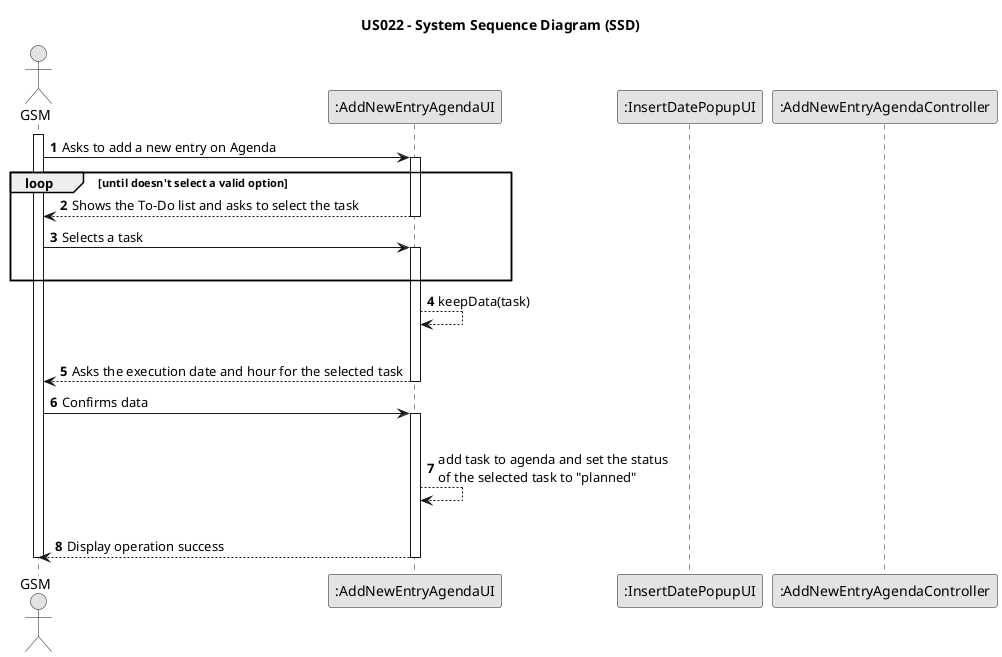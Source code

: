 @startuml
skinparam monochrome true
skinparam packageStyle rectangle
skinparam shadowing false

title US022 - System Sequence Diagram (SSD)

autonumber

actor "GSM" as GSM
participant ":AddNewEntryAgendaUI" as UI
participant ":InsertDatePopupUI" as Popup
participant ":AddNewEntryAgendaController" as CTRL

activate GSM

    GSM -> UI : Asks to add a new entry on Agenda

    activate UI
        loop until doesn't select a valid option
        UI --> GSM : Shows the To-Do list and asks to select the task
    deactivate UI

    GSM -> UI : Selects a task
    activate UI
        |||
        end

        UI --> UI : keepData(task)
        |||

        UI --> GSM : Asks the execution date and hour for the selected task
    deactivate UI

    GSM -> UI: Confirms data

    activate UI
        |||
        UI --> UI : add task to agenda and set the status\nof the selected task to "planned"
        |||
        UI --> GSM : Display operation success


    deactivate UI






deactivate GSM


@enduml